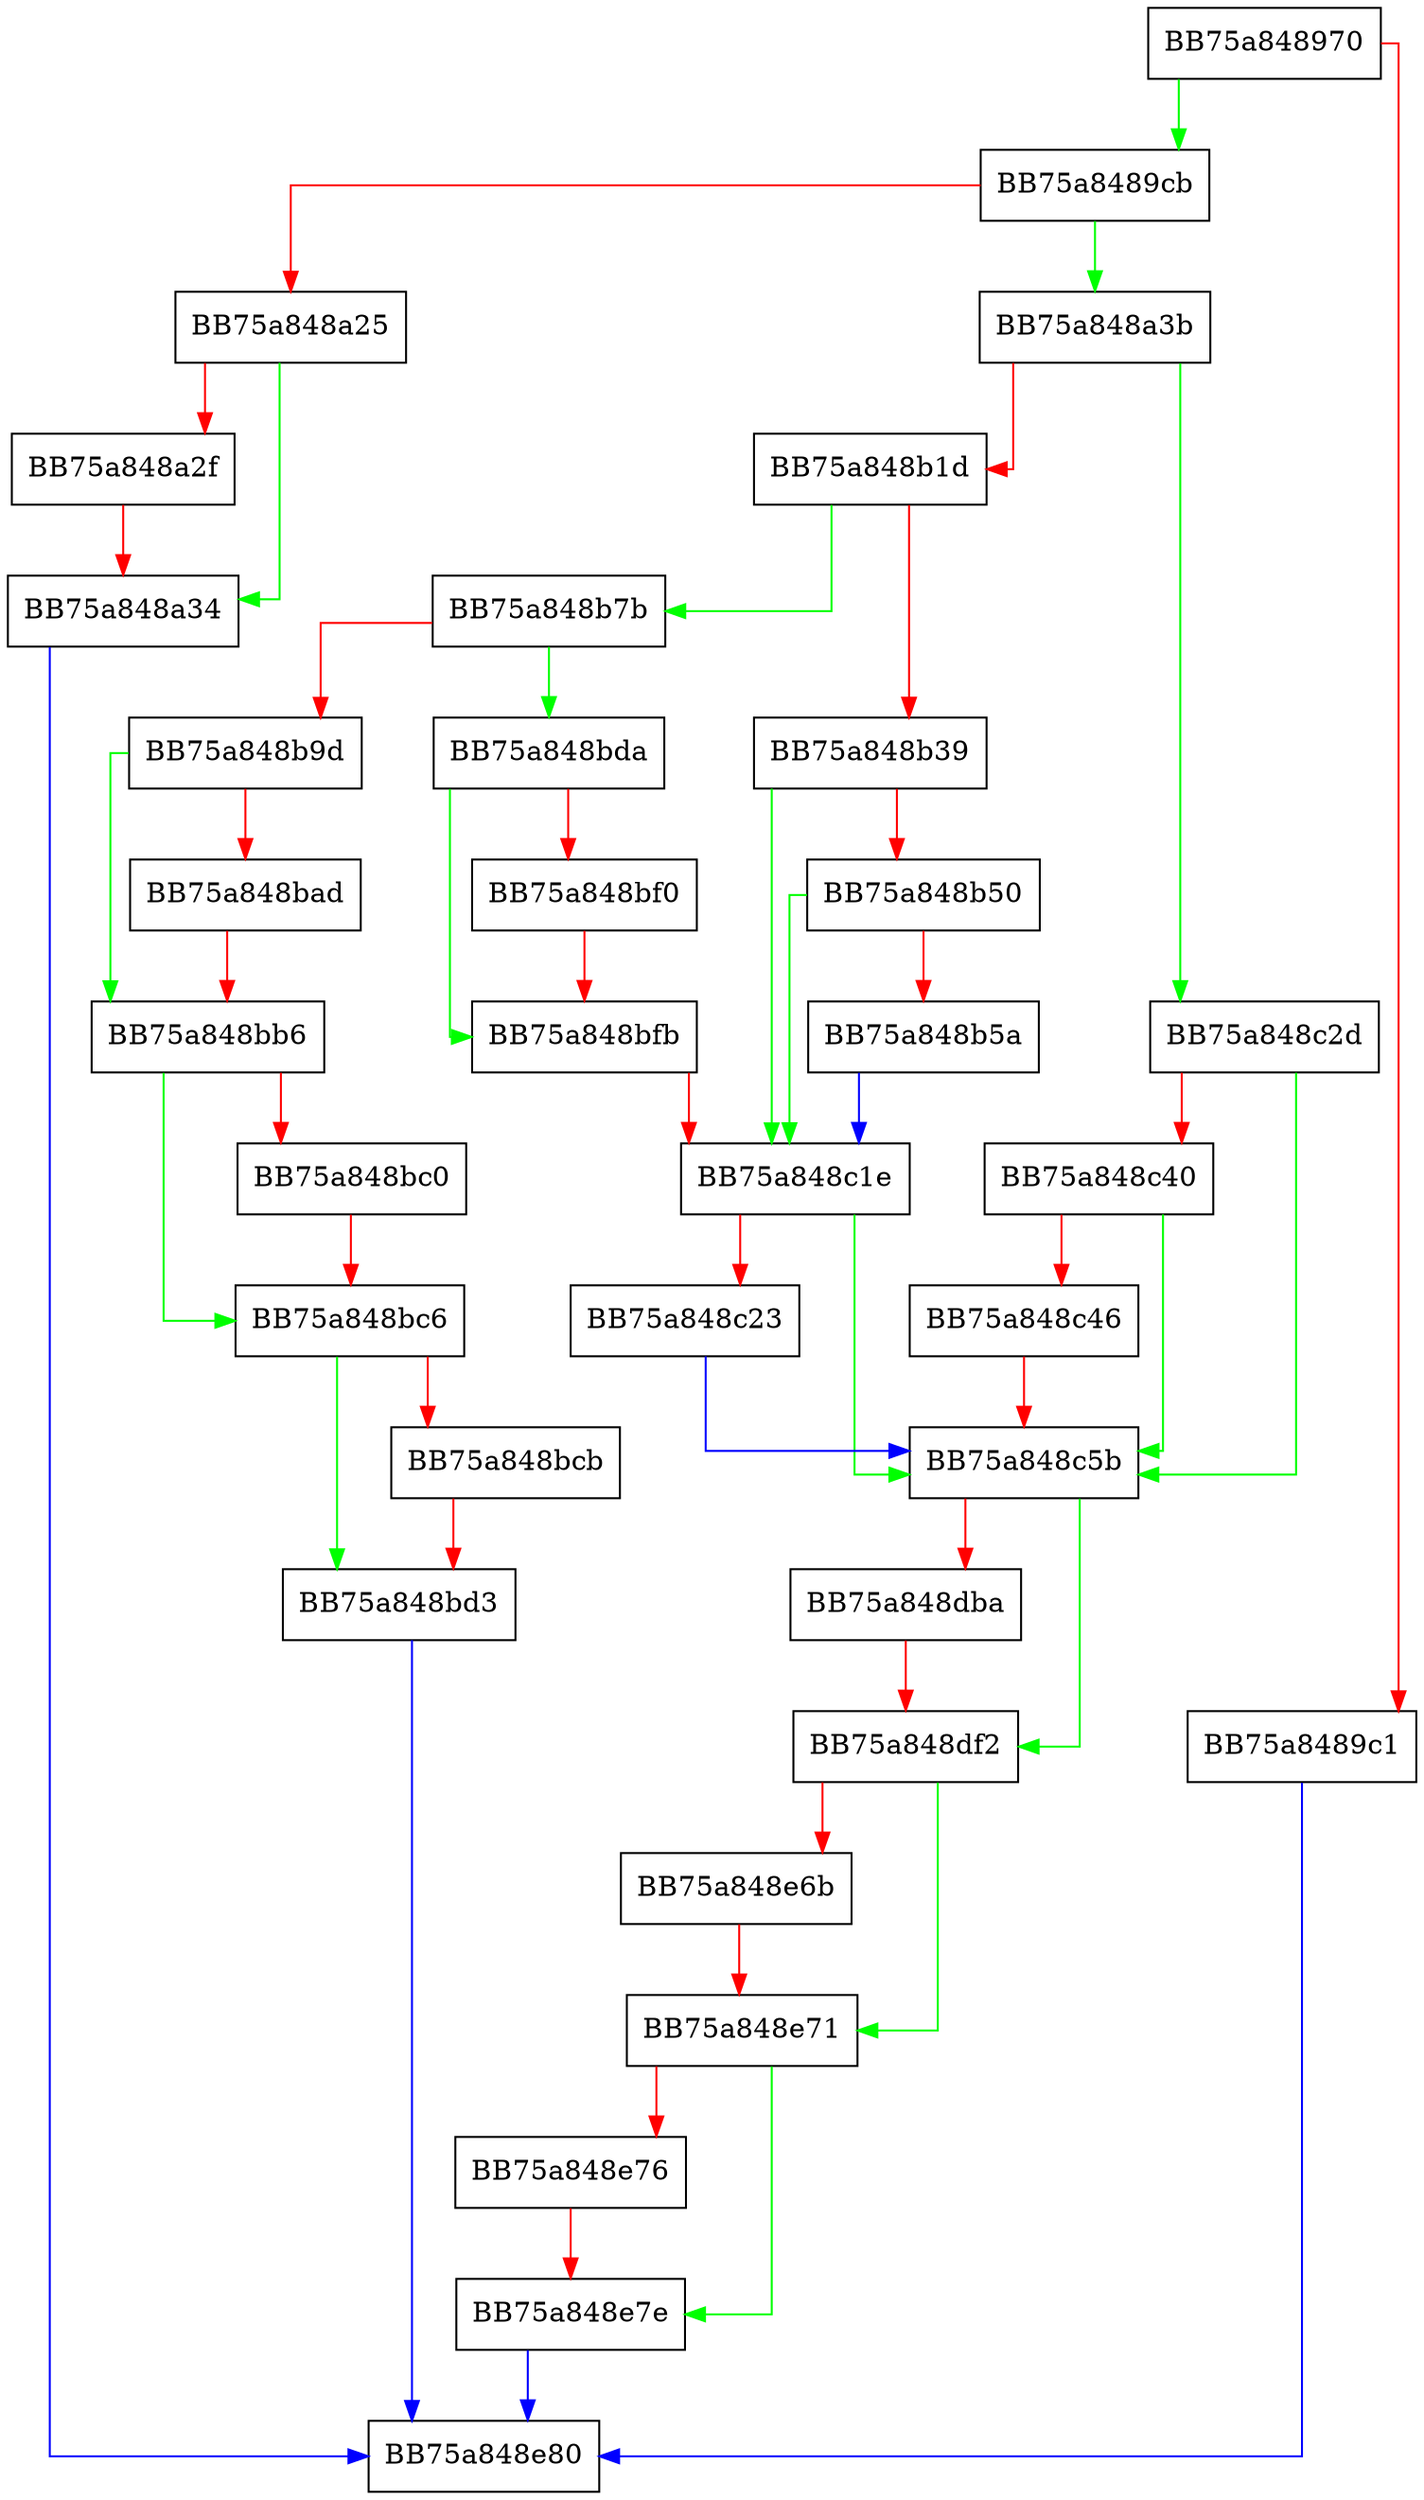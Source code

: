 digraph CollectStates {
  node [shape="box"];
  graph [splines=ortho];
  BB75a848970 -> BB75a8489cb [color="green"];
  BB75a848970 -> BB75a8489c1 [color="red"];
  BB75a8489c1 -> BB75a848e80 [color="blue"];
  BB75a8489cb -> BB75a848a3b [color="green"];
  BB75a8489cb -> BB75a848a25 [color="red"];
  BB75a848a25 -> BB75a848a34 [color="green"];
  BB75a848a25 -> BB75a848a2f [color="red"];
  BB75a848a2f -> BB75a848a34 [color="red"];
  BB75a848a34 -> BB75a848e80 [color="blue"];
  BB75a848a3b -> BB75a848c2d [color="green"];
  BB75a848a3b -> BB75a848b1d [color="red"];
  BB75a848b1d -> BB75a848b7b [color="green"];
  BB75a848b1d -> BB75a848b39 [color="red"];
  BB75a848b39 -> BB75a848c1e [color="green"];
  BB75a848b39 -> BB75a848b50 [color="red"];
  BB75a848b50 -> BB75a848c1e [color="green"];
  BB75a848b50 -> BB75a848b5a [color="red"];
  BB75a848b5a -> BB75a848c1e [color="blue"];
  BB75a848b7b -> BB75a848bda [color="green"];
  BB75a848b7b -> BB75a848b9d [color="red"];
  BB75a848b9d -> BB75a848bb6 [color="green"];
  BB75a848b9d -> BB75a848bad [color="red"];
  BB75a848bad -> BB75a848bb6 [color="red"];
  BB75a848bb6 -> BB75a848bc6 [color="green"];
  BB75a848bb6 -> BB75a848bc0 [color="red"];
  BB75a848bc0 -> BB75a848bc6 [color="red"];
  BB75a848bc6 -> BB75a848bd3 [color="green"];
  BB75a848bc6 -> BB75a848bcb [color="red"];
  BB75a848bcb -> BB75a848bd3 [color="red"];
  BB75a848bd3 -> BB75a848e80 [color="blue"];
  BB75a848bda -> BB75a848bfb [color="green"];
  BB75a848bda -> BB75a848bf0 [color="red"];
  BB75a848bf0 -> BB75a848bfb [color="red"];
  BB75a848bfb -> BB75a848c1e [color="red"];
  BB75a848c1e -> BB75a848c5b [color="green"];
  BB75a848c1e -> BB75a848c23 [color="red"];
  BB75a848c23 -> BB75a848c5b [color="blue"];
  BB75a848c2d -> BB75a848c5b [color="green"];
  BB75a848c2d -> BB75a848c40 [color="red"];
  BB75a848c40 -> BB75a848c5b [color="green"];
  BB75a848c40 -> BB75a848c46 [color="red"];
  BB75a848c46 -> BB75a848c5b [color="red"];
  BB75a848c5b -> BB75a848df2 [color="green"];
  BB75a848c5b -> BB75a848dba [color="red"];
  BB75a848dba -> BB75a848df2 [color="red"];
  BB75a848df2 -> BB75a848e71 [color="green"];
  BB75a848df2 -> BB75a848e6b [color="red"];
  BB75a848e6b -> BB75a848e71 [color="red"];
  BB75a848e71 -> BB75a848e7e [color="green"];
  BB75a848e71 -> BB75a848e76 [color="red"];
  BB75a848e76 -> BB75a848e7e [color="red"];
  BB75a848e7e -> BB75a848e80 [color="blue"];
}